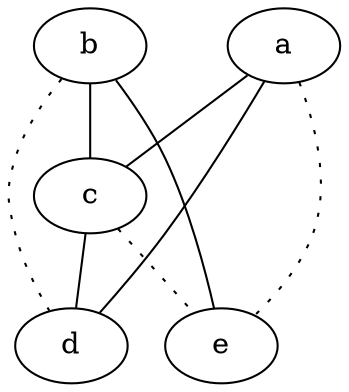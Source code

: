graph {
a -- c;
a -- d;
a -- e [style=dotted];
b -- c;
b -- d [style=dotted];
b -- e;
c -- d;
c -- e [style=dotted];
}
